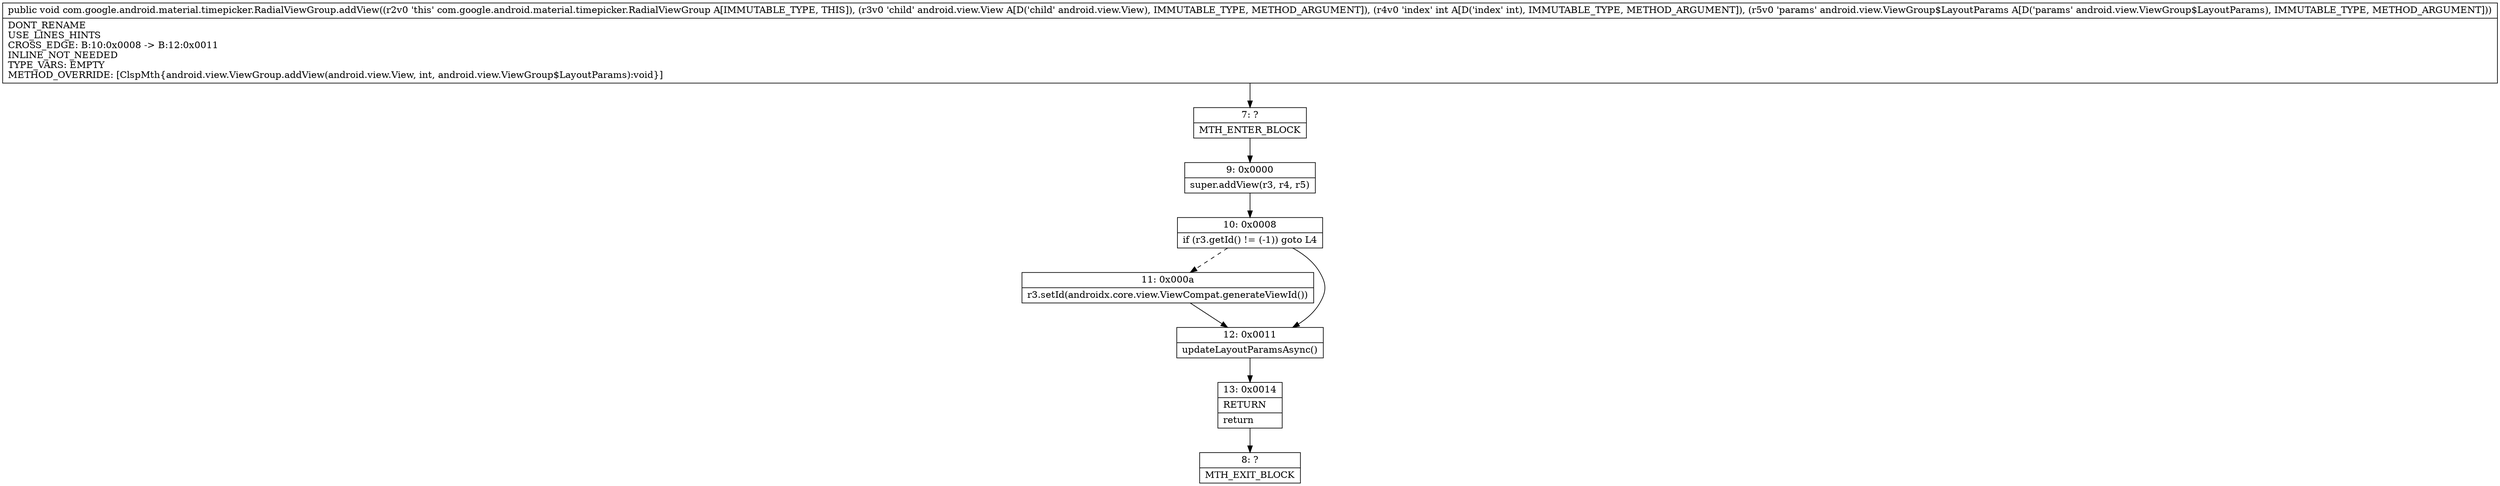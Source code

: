 digraph "CFG forcom.google.android.material.timepicker.RadialViewGroup.addView(Landroid\/view\/View;ILandroid\/view\/ViewGroup$LayoutParams;)V" {
Node_7 [shape=record,label="{7\:\ ?|MTH_ENTER_BLOCK\l}"];
Node_9 [shape=record,label="{9\:\ 0x0000|super.addView(r3, r4, r5)\l}"];
Node_10 [shape=record,label="{10\:\ 0x0008|if (r3.getId() != (\-1)) goto L4\l}"];
Node_11 [shape=record,label="{11\:\ 0x000a|r3.setId(androidx.core.view.ViewCompat.generateViewId())\l}"];
Node_12 [shape=record,label="{12\:\ 0x0011|updateLayoutParamsAsync()\l}"];
Node_13 [shape=record,label="{13\:\ 0x0014|RETURN\l|return\l}"];
Node_8 [shape=record,label="{8\:\ ?|MTH_EXIT_BLOCK\l}"];
MethodNode[shape=record,label="{public void com.google.android.material.timepicker.RadialViewGroup.addView((r2v0 'this' com.google.android.material.timepicker.RadialViewGroup A[IMMUTABLE_TYPE, THIS]), (r3v0 'child' android.view.View A[D('child' android.view.View), IMMUTABLE_TYPE, METHOD_ARGUMENT]), (r4v0 'index' int A[D('index' int), IMMUTABLE_TYPE, METHOD_ARGUMENT]), (r5v0 'params' android.view.ViewGroup$LayoutParams A[D('params' android.view.ViewGroup$LayoutParams), IMMUTABLE_TYPE, METHOD_ARGUMENT]))  | DONT_RENAME\lUSE_LINES_HINTS\lCROSS_EDGE: B:10:0x0008 \-\> B:12:0x0011\lINLINE_NOT_NEEDED\lTYPE_VARS: EMPTY\lMETHOD_OVERRIDE: [ClspMth\{android.view.ViewGroup.addView(android.view.View, int, android.view.ViewGroup$LayoutParams):void\}]\l}"];
MethodNode -> Node_7;Node_7 -> Node_9;
Node_9 -> Node_10;
Node_10 -> Node_11[style=dashed];
Node_10 -> Node_12;
Node_11 -> Node_12;
Node_12 -> Node_13;
Node_13 -> Node_8;
}

